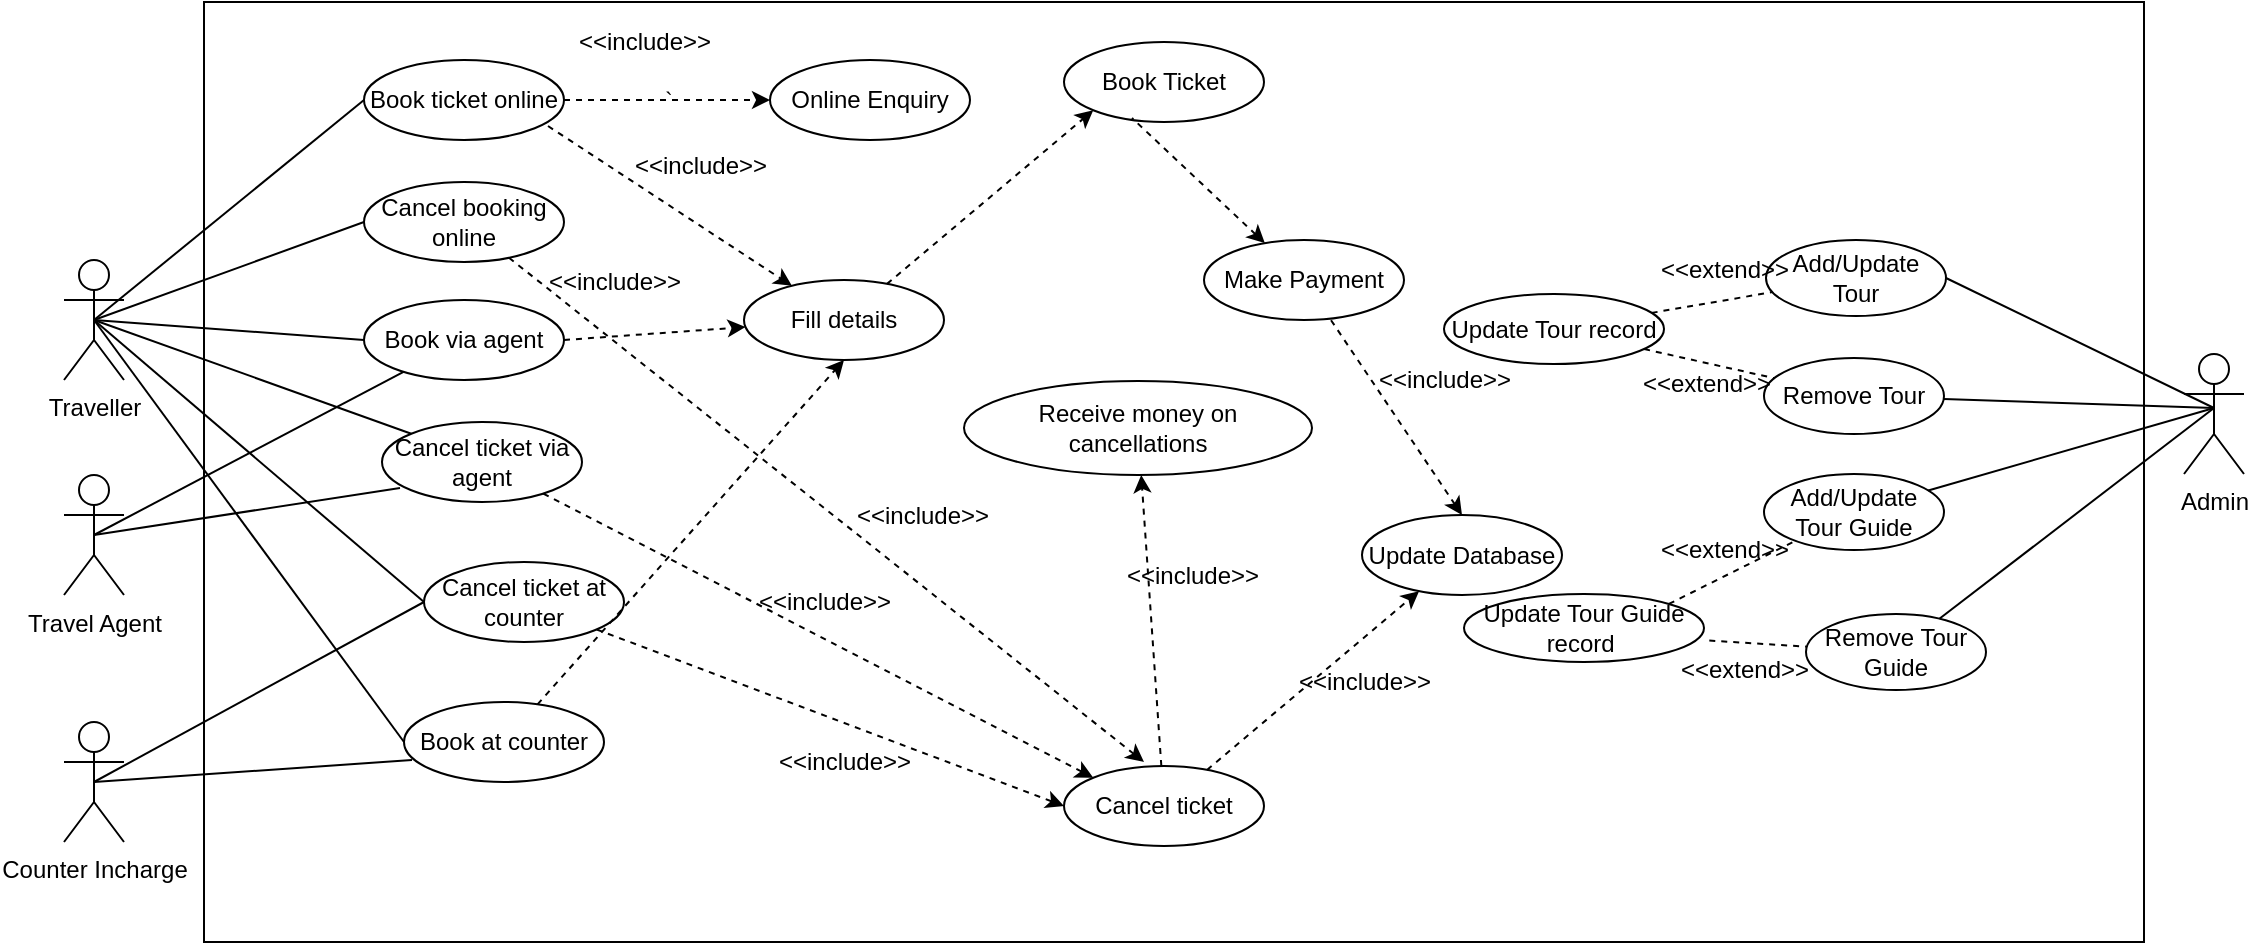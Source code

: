 <mxfile version="15.7.4" type="github">
  <diagram id="tS0CGx92xkzZ_2vOI0jc" name="Page-1">
    <mxGraphModel dx="1437" dy="825" grid="1" gridSize="10" guides="1" tooltips="1" connect="1" arrows="1" fold="1" page="1" pageScale="1" pageWidth="850" pageHeight="1100" math="0" shadow="0">
      <root>
        <mxCell id="0" />
        <mxCell id="1" parent="0" />
        <mxCell id="UIDWpFpECs-vzPdy6dzs-2" value="Cancel booking online" style="ellipse;whiteSpace=wrap;html=1;" vertex="1" parent="1">
          <mxGeometry x="220" y="260" width="100" height="40" as="geometry" />
        </mxCell>
        <mxCell id="UIDWpFpECs-vzPdy6dzs-3" value="Traveller" style="shape=umlActor;verticalLabelPosition=bottom;verticalAlign=top;html=1;outlineConnect=0;" vertex="1" parent="1">
          <mxGeometry x="70" y="299" width="30" height="60" as="geometry" />
        </mxCell>
        <mxCell id="UIDWpFpECs-vzPdy6dzs-4" value="Travel Agent" style="shape=umlActor;verticalLabelPosition=bottom;verticalAlign=top;html=1;outlineConnect=0;" vertex="1" parent="1">
          <mxGeometry x="70" y="406.5" width="30" height="60" as="geometry" />
        </mxCell>
        <mxCell id="UIDWpFpECs-vzPdy6dzs-5" value="Counter Incharge" style="shape=umlActor;verticalLabelPosition=bottom;verticalAlign=top;html=1;outlineConnect=0;" vertex="1" parent="1">
          <mxGeometry x="70" y="530" width="30" height="60" as="geometry" />
        </mxCell>
        <mxCell id="UIDWpFpECs-vzPdy6dzs-6" value="Admin" style="shape=umlActor;verticalLabelPosition=bottom;verticalAlign=top;html=1;outlineConnect=0;" vertex="1" parent="1">
          <mxGeometry x="1130" y="346" width="30" height="60" as="geometry" />
        </mxCell>
        <mxCell id="UIDWpFpECs-vzPdy6dzs-7" value="Book ticket online" style="ellipse;whiteSpace=wrap;html=1;" vertex="1" parent="1">
          <mxGeometry x="220" y="199" width="100" height="40" as="geometry" />
        </mxCell>
        <mxCell id="UIDWpFpECs-vzPdy6dzs-8" value="Book via agent" style="ellipse;whiteSpace=wrap;html=1;" vertex="1" parent="1">
          <mxGeometry x="220" y="319" width="100" height="40" as="geometry" />
        </mxCell>
        <mxCell id="UIDWpFpECs-vzPdy6dzs-9" value="Cancel ticket via agent" style="ellipse;whiteSpace=wrap;html=1;" vertex="1" parent="1">
          <mxGeometry x="229" y="380" width="100" height="40" as="geometry" />
        </mxCell>
        <mxCell id="UIDWpFpECs-vzPdy6dzs-10" value="Cancel ticket at counter" style="ellipse;whiteSpace=wrap;html=1;" vertex="1" parent="1">
          <mxGeometry x="250" y="450" width="100" height="40" as="geometry" />
        </mxCell>
        <mxCell id="UIDWpFpECs-vzPdy6dzs-11" value="Book at counter" style="ellipse;whiteSpace=wrap;html=1;" vertex="1" parent="1">
          <mxGeometry x="240" y="520" width="100" height="40" as="geometry" />
        </mxCell>
        <mxCell id="UIDWpFpECs-vzPdy6dzs-12" value="Online Enquiry" style="ellipse;whiteSpace=wrap;html=1;" vertex="1" parent="1">
          <mxGeometry x="423" y="199" width="100" height="40" as="geometry" />
        </mxCell>
        <mxCell id="UIDWpFpECs-vzPdy6dzs-13" value="Fill details" style="ellipse;whiteSpace=wrap;html=1;" vertex="1" parent="1">
          <mxGeometry x="410" y="309" width="100" height="40" as="geometry" />
        </mxCell>
        <mxCell id="UIDWpFpECs-vzPdy6dzs-14" value="Book Ticket" style="ellipse;whiteSpace=wrap;html=1;" vertex="1" parent="1">
          <mxGeometry x="570" y="190" width="100" height="40" as="geometry" />
        </mxCell>
        <mxCell id="UIDWpFpECs-vzPdy6dzs-15" value="Make Payment" style="ellipse;whiteSpace=wrap;html=1;" vertex="1" parent="1">
          <mxGeometry x="640" y="289" width="100" height="40" as="geometry" />
        </mxCell>
        <mxCell id="UIDWpFpECs-vzPdy6dzs-16" value="Cancel ticket" style="ellipse;whiteSpace=wrap;html=1;" vertex="1" parent="1">
          <mxGeometry x="570" y="552" width="100" height="40" as="geometry" />
        </mxCell>
        <mxCell id="UIDWpFpECs-vzPdy6dzs-17" value="Receive money on cancellations" style="ellipse;whiteSpace=wrap;html=1;" vertex="1" parent="1">
          <mxGeometry x="520" y="359.5" width="174" height="47" as="geometry" />
        </mxCell>
        <mxCell id="UIDWpFpECs-vzPdy6dzs-18" value="" style="endArrow=none;html=1;rounded=0;exitX=0.5;exitY=0.5;exitDx=0;exitDy=0;exitPerimeter=0;entryX=0;entryY=0.5;entryDx=0;entryDy=0;" edge="1" parent="1" source="UIDWpFpECs-vzPdy6dzs-3" target="UIDWpFpECs-vzPdy6dzs-7">
          <mxGeometry width="50" height="50" relative="1" as="geometry">
            <mxPoint x="420" y="410" as="sourcePoint" />
            <mxPoint x="470" y="360" as="targetPoint" />
          </mxGeometry>
        </mxCell>
        <mxCell id="UIDWpFpECs-vzPdy6dzs-19" value="" style="endArrow=none;html=1;rounded=0;entryX=0;entryY=0.5;entryDx=0;entryDy=0;exitX=0.5;exitY=0.5;exitDx=0;exitDy=0;exitPerimeter=0;" edge="1" parent="1" source="UIDWpFpECs-vzPdy6dzs-3" target="UIDWpFpECs-vzPdy6dzs-2">
          <mxGeometry width="50" height="50" relative="1" as="geometry">
            <mxPoint x="180" y="317" as="sourcePoint" />
            <mxPoint x="235" y="236" as="targetPoint" />
          </mxGeometry>
        </mxCell>
        <mxCell id="UIDWpFpECs-vzPdy6dzs-20" value="" style="endArrow=none;html=1;rounded=0;exitX=0.5;exitY=0.5;exitDx=0;exitDy=0;exitPerimeter=0;entryX=0;entryY=0.5;entryDx=0;entryDy=0;" edge="1" parent="1" source="UIDWpFpECs-vzPdy6dzs-3" target="UIDWpFpECs-vzPdy6dzs-8">
          <mxGeometry width="50" height="50" relative="1" as="geometry">
            <mxPoint x="196" y="349" as="sourcePoint" />
            <mxPoint x="251" y="268" as="targetPoint" />
          </mxGeometry>
        </mxCell>
        <mxCell id="UIDWpFpECs-vzPdy6dzs-21" value="" style="endArrow=none;html=1;rounded=0;entryX=0;entryY=0;entryDx=0;entryDy=0;exitX=0.5;exitY=0.5;exitDx=0;exitDy=0;exitPerimeter=0;" edge="1" parent="1" source="UIDWpFpECs-vzPdy6dzs-3" target="UIDWpFpECs-vzPdy6dzs-9">
          <mxGeometry width="50" height="50" relative="1" as="geometry">
            <mxPoint x="170" y="300" as="sourcePoint" />
            <mxPoint x="238" y="325" as="targetPoint" />
          </mxGeometry>
        </mxCell>
        <mxCell id="UIDWpFpECs-vzPdy6dzs-22" value="" style="endArrow=none;html=1;rounded=0;exitX=0.5;exitY=0.5;exitDx=0;exitDy=0;exitPerimeter=0;entryX=0;entryY=0.5;entryDx=0;entryDy=0;" edge="1" parent="1" source="UIDWpFpECs-vzPdy6dzs-3" target="UIDWpFpECs-vzPdy6dzs-10">
          <mxGeometry width="50" height="50" relative="1" as="geometry">
            <mxPoint x="175" y="315" as="sourcePoint" />
            <mxPoint x="230" y="234" as="targetPoint" />
          </mxGeometry>
        </mxCell>
        <mxCell id="UIDWpFpECs-vzPdy6dzs-24" value="" style="endArrow=none;html=1;rounded=0;exitX=0.5;exitY=0.5;exitDx=0;exitDy=0;exitPerimeter=0;entryX=0;entryY=0.5;entryDx=0;entryDy=0;" edge="1" parent="1" source="UIDWpFpECs-vzPdy6dzs-3" target="UIDWpFpECs-vzPdy6dzs-11">
          <mxGeometry width="50" height="50" relative="1" as="geometry">
            <mxPoint x="171" y="430" as="sourcePoint" />
            <mxPoint x="226" y="349" as="targetPoint" />
          </mxGeometry>
        </mxCell>
        <mxCell id="UIDWpFpECs-vzPdy6dzs-27" value="" style="endArrow=none;html=1;rounded=0;exitX=0.5;exitY=0.5;exitDx=0;exitDy=0;exitPerimeter=0;" edge="1" parent="1" source="UIDWpFpECs-vzPdy6dzs-4" target="UIDWpFpECs-vzPdy6dzs-8">
          <mxGeometry width="50" height="50" relative="1" as="geometry">
            <mxPoint x="420" y="410" as="sourcePoint" />
            <mxPoint x="470" y="360" as="targetPoint" />
          </mxGeometry>
        </mxCell>
        <mxCell id="UIDWpFpECs-vzPdy6dzs-28" value="" style="endArrow=none;html=1;rounded=0;entryX=0.09;entryY=0.825;entryDx=0;entryDy=0;entryPerimeter=0;exitX=0.5;exitY=0.5;exitDx=0;exitDy=0;exitPerimeter=0;" edge="1" parent="1" source="UIDWpFpECs-vzPdy6dzs-4" target="UIDWpFpECs-vzPdy6dzs-9">
          <mxGeometry width="50" height="50" relative="1" as="geometry">
            <mxPoint x="93" y="497.94" as="sourcePoint" />
            <mxPoint x="251.913" y="394.002" as="targetPoint" />
          </mxGeometry>
        </mxCell>
        <mxCell id="UIDWpFpECs-vzPdy6dzs-29" value="" style="endArrow=none;html=1;rounded=0;entryX=0;entryY=0.5;entryDx=0;entryDy=0;exitX=0.5;exitY=0.5;exitDx=0;exitDy=0;exitPerimeter=0;" edge="1" parent="1" source="UIDWpFpECs-vzPdy6dzs-5" target="UIDWpFpECs-vzPdy6dzs-10">
          <mxGeometry width="50" height="50" relative="1" as="geometry">
            <mxPoint x="420" y="470" as="sourcePoint" />
            <mxPoint x="470" y="420" as="targetPoint" />
          </mxGeometry>
        </mxCell>
        <mxCell id="UIDWpFpECs-vzPdy6dzs-30" value="" style="endArrow=none;html=1;rounded=0;entryX=0.04;entryY=0.725;entryDx=0;entryDy=0;entryPerimeter=0;exitX=0.5;exitY=0.5;exitDx=0;exitDy=0;exitPerimeter=0;" edge="1" parent="1" source="UIDWpFpECs-vzPdy6dzs-5" target="UIDWpFpECs-vzPdy6dzs-11">
          <mxGeometry width="50" height="50" relative="1" as="geometry">
            <mxPoint x="111" y="621" as="sourcePoint" />
            <mxPoint x="266" y="501" as="targetPoint" />
          </mxGeometry>
        </mxCell>
        <mxCell id="UIDWpFpECs-vzPdy6dzs-33" value="`" style="endArrow=classic;dashed=1;html=1;strokeWidth=1;rounded=0;endFill=1;" edge="1" parent="1" source="UIDWpFpECs-vzPdy6dzs-7" target="UIDWpFpECs-vzPdy6dzs-12">
          <mxGeometry width="50" height="50" relative="1" as="geometry">
            <mxPoint x="420" y="410" as="sourcePoint" />
            <mxPoint x="470" y="360" as="targetPoint" />
          </mxGeometry>
        </mxCell>
        <mxCell id="UIDWpFpECs-vzPdy6dzs-34" value="" style="endArrow=classic;dashed=1;html=1;strokeWidth=1;rounded=0;endFill=1;" edge="1" parent="1" source="UIDWpFpECs-vzPdy6dzs-2">
          <mxGeometry width="50" height="50" relative="1" as="geometry">
            <mxPoint x="320" y="255" as="sourcePoint" />
            <mxPoint x="610" y="550" as="targetPoint" />
          </mxGeometry>
        </mxCell>
        <mxCell id="UIDWpFpECs-vzPdy6dzs-35" value="" style="endArrow=classic;dashed=1;html=1;strokeWidth=1;rounded=0;exitX=0.92;exitY=0.825;exitDx=0;exitDy=0;exitPerimeter=0;endFill=1;" edge="1" parent="1" source="UIDWpFpECs-vzPdy6dzs-7" target="UIDWpFpECs-vzPdy6dzs-13">
          <mxGeometry width="50" height="50" relative="1" as="geometry">
            <mxPoint x="317" y="288" as="sourcePoint" />
            <mxPoint x="420" y="288" as="targetPoint" />
          </mxGeometry>
        </mxCell>
        <mxCell id="UIDWpFpECs-vzPdy6dzs-36" value="" style="endArrow=classic;dashed=1;html=1;strokeWidth=1;rounded=0;exitX=1;exitY=0.5;exitDx=0;exitDy=0;endFill=1;" edge="1" parent="1" source="UIDWpFpECs-vzPdy6dzs-8" target="UIDWpFpECs-vzPdy6dzs-13">
          <mxGeometry width="50" height="50" relative="1" as="geometry">
            <mxPoint x="360" y="340" as="sourcePoint" />
            <mxPoint x="463" y="340" as="targetPoint" />
          </mxGeometry>
        </mxCell>
        <mxCell id="UIDWpFpECs-vzPdy6dzs-37" value="" style="endArrow=classic;dashed=1;html=1;strokeWidth=1;rounded=0;entryX=0;entryY=0;entryDx=0;entryDy=0;endFill=1;" edge="1" parent="1" source="UIDWpFpECs-vzPdy6dzs-9" target="UIDWpFpECs-vzPdy6dzs-16">
          <mxGeometry width="50" height="50" relative="1" as="geometry">
            <mxPoint x="354" y="382" as="sourcePoint" />
            <mxPoint x="457" y="382" as="targetPoint" />
          </mxGeometry>
        </mxCell>
        <mxCell id="UIDWpFpECs-vzPdy6dzs-39" value="" style="endArrow=classic;dashed=1;html=1;strokeWidth=1;rounded=0;entryX=0;entryY=0.5;entryDx=0;entryDy=0;endFill=1;" edge="1" parent="1" source="UIDWpFpECs-vzPdy6dzs-10" target="UIDWpFpECs-vzPdy6dzs-16">
          <mxGeometry width="50" height="50" relative="1" as="geometry">
            <mxPoint x="292.0" y="441.002" as="sourcePoint" />
            <mxPoint x="566.965" y="583.068" as="targetPoint" />
          </mxGeometry>
        </mxCell>
        <mxCell id="UIDWpFpECs-vzPdy6dzs-40" value="" style="endArrow=classic;dashed=1;html=1;strokeWidth=1;rounded=0;entryX=0.5;entryY=1;entryDx=0;entryDy=0;endFill=1;" edge="1" parent="1" source="UIDWpFpECs-vzPdy6dzs-11" target="UIDWpFpECs-vzPdy6dzs-13">
          <mxGeometry width="50" height="50" relative="1" as="geometry">
            <mxPoint x="258.003" y="365.002" as="sourcePoint" />
            <mxPoint x="575.51" y="617.14" as="targetPoint" />
          </mxGeometry>
        </mxCell>
        <mxCell id="UIDWpFpECs-vzPdy6dzs-41" value="" style="endArrow=classic;dashed=1;html=1;strokeWidth=1;rounded=0;entryX=0;entryY=1;entryDx=0;entryDy=0;endFill=1;" edge="1" parent="1" source="UIDWpFpECs-vzPdy6dzs-13" target="UIDWpFpECs-vzPdy6dzs-14">
          <mxGeometry width="50" height="50" relative="1" as="geometry">
            <mxPoint x="546" y="325" as="sourcePoint" />
            <mxPoint x="652.207" y="376.564" as="targetPoint" />
          </mxGeometry>
        </mxCell>
        <mxCell id="UIDWpFpECs-vzPdy6dzs-42" value="" style="endArrow=none;dashed=1;html=1;strokeWidth=1;rounded=0;entryX=0.34;entryY=0.95;entryDx=0;entryDy=0;entryPerimeter=0;startArrow=classic;startFill=1;" edge="1" parent="1" source="UIDWpFpECs-vzPdy6dzs-15" target="UIDWpFpECs-vzPdy6dzs-14">
          <mxGeometry width="50" height="50" relative="1" as="geometry">
            <mxPoint x="658" y="300" as="sourcePoint" />
            <mxPoint x="648.385" y="286.002" as="targetPoint" />
          </mxGeometry>
        </mxCell>
        <mxCell id="UIDWpFpECs-vzPdy6dzs-45" value="Update Database" style="ellipse;whiteSpace=wrap;html=1;" vertex="1" parent="1">
          <mxGeometry x="719" y="426.5" width="100" height="40" as="geometry" />
        </mxCell>
        <mxCell id="UIDWpFpECs-vzPdy6dzs-46" value="" style="endArrow=none;dashed=1;html=1;strokeWidth=1;rounded=0;exitX=0.5;exitY=0;exitDx=0;exitDy=0;startArrow=classic;startFill=1;" edge="1" parent="1" source="UIDWpFpECs-vzPdy6dzs-45" target="UIDWpFpECs-vzPdy6dzs-15">
          <mxGeometry width="50" height="50" relative="1" as="geometry">
            <mxPoint x="657.581" y="366.928" as="sourcePoint" />
            <mxPoint x="583" y="304" as="targetPoint" />
          </mxGeometry>
        </mxCell>
        <mxCell id="UIDWpFpECs-vzPdy6dzs-48" value="" style="endArrow=classic;dashed=1;html=1;strokeWidth=1;rounded=0;endFill=1;" edge="1" parent="1" source="UIDWpFpECs-vzPdy6dzs-16" target="UIDWpFpECs-vzPdy6dzs-45">
          <mxGeometry width="50" height="50" relative="1" as="geometry">
            <mxPoint x="700" y="540" as="sourcePoint" />
            <mxPoint x="750" y="490" as="targetPoint" />
          </mxGeometry>
        </mxCell>
        <mxCell id="UIDWpFpECs-vzPdy6dzs-49" value="" style="endArrow=classic;dashed=1;html=1;strokeWidth=1;rounded=0;endFill=1;" edge="1" parent="1" source="UIDWpFpECs-vzPdy6dzs-16" target="UIDWpFpECs-vzPdy6dzs-17">
          <mxGeometry width="50" height="50" relative="1" as="geometry">
            <mxPoint x="582.999" y="522.36" as="sourcePoint" />
            <mxPoint x="667.591" y="455.998" as="targetPoint" />
          </mxGeometry>
        </mxCell>
        <mxCell id="UIDWpFpECs-vzPdy6dzs-50" value="&amp;lt;&amp;lt;include&amp;gt;&amp;gt;" style="text;html=1;align=center;verticalAlign=middle;resizable=0;points=[];autosize=1;strokeColor=none;fillColor=none;" vertex="1" parent="1">
          <mxGeometry x="320" y="180" width="80" height="20" as="geometry" />
        </mxCell>
        <mxCell id="UIDWpFpECs-vzPdy6dzs-51" value="&amp;lt;&amp;lt;include&amp;gt;&amp;gt;" style="text;html=1;align=center;verticalAlign=middle;resizable=0;points=[];autosize=1;strokeColor=none;fillColor=none;" vertex="1" parent="1">
          <mxGeometry x="348" y="242" width="80" height="20" as="geometry" />
        </mxCell>
        <mxCell id="UIDWpFpECs-vzPdy6dzs-52" value="&amp;lt;&amp;lt;include&amp;gt;&amp;gt;" style="text;html=1;align=center;verticalAlign=middle;resizable=0;points=[];autosize=1;strokeColor=none;fillColor=none;" vertex="1" parent="1">
          <mxGeometry x="305" y="300" width="80" height="20" as="geometry" />
        </mxCell>
        <mxCell id="UIDWpFpECs-vzPdy6dzs-53" value="&amp;lt;&amp;lt;include&amp;gt;&amp;gt;" style="text;html=1;align=center;verticalAlign=middle;resizable=0;points=[];autosize=1;strokeColor=none;fillColor=none;" vertex="1" parent="1">
          <mxGeometry x="410" y="460" width="80" height="20" as="geometry" />
        </mxCell>
        <mxCell id="UIDWpFpECs-vzPdy6dzs-54" value="&amp;lt;&amp;lt;include&amp;gt;&amp;gt;" style="text;html=1;align=center;verticalAlign=middle;resizable=0;points=[];autosize=1;strokeColor=none;fillColor=none;" vertex="1" parent="1">
          <mxGeometry x="420" y="540" width="80" height="20" as="geometry" />
        </mxCell>
        <mxCell id="UIDWpFpECs-vzPdy6dzs-55" value="&amp;lt;&amp;lt;include&amp;gt;&amp;gt;" style="text;html=1;align=center;verticalAlign=middle;resizable=0;points=[];autosize=1;strokeColor=none;fillColor=none;" vertex="1" parent="1">
          <mxGeometry x="459" y="417" width="80" height="20" as="geometry" />
        </mxCell>
        <mxCell id="UIDWpFpECs-vzPdy6dzs-56" value="&amp;lt;&amp;lt;include&amp;gt;&amp;gt;" style="text;html=1;align=center;verticalAlign=middle;resizable=0;points=[];autosize=1;strokeColor=none;fillColor=none;" vertex="1" parent="1">
          <mxGeometry x="594" y="446.5" width="80" height="20" as="geometry" />
        </mxCell>
        <mxCell id="UIDWpFpECs-vzPdy6dzs-57" value="&amp;lt;&amp;lt;include&amp;gt;&amp;gt;" style="text;html=1;align=center;verticalAlign=middle;resizable=0;points=[];autosize=1;strokeColor=none;fillColor=none;" vertex="1" parent="1">
          <mxGeometry x="720" y="349" width="80" height="20" as="geometry" />
        </mxCell>
        <mxCell id="UIDWpFpECs-vzPdy6dzs-58" value="&amp;lt;&amp;lt;include&amp;gt;&amp;gt;" style="text;html=1;align=center;verticalAlign=middle;resizable=0;points=[];autosize=1;strokeColor=none;fillColor=none;" vertex="1" parent="1">
          <mxGeometry x="680" y="500" width="80" height="20" as="geometry" />
        </mxCell>
        <mxCell id="UIDWpFpECs-vzPdy6dzs-61" value="Add/Update Tour" style="ellipse;whiteSpace=wrap;html=1;" vertex="1" parent="1">
          <mxGeometry x="921" y="289" width="90" height="38" as="geometry" />
        </mxCell>
        <mxCell id="UIDWpFpECs-vzPdy6dzs-62" value="Remove Tour" style="ellipse;whiteSpace=wrap;html=1;" vertex="1" parent="1">
          <mxGeometry x="920" y="348" width="90" height="38" as="geometry" />
        </mxCell>
        <mxCell id="UIDWpFpECs-vzPdy6dzs-63" value="Add/Update Tour Guide" style="ellipse;whiteSpace=wrap;html=1;" vertex="1" parent="1">
          <mxGeometry x="920" y="406" width="90" height="38" as="geometry" />
        </mxCell>
        <mxCell id="UIDWpFpECs-vzPdy6dzs-65" value="Remove Tour Guide" style="ellipse;whiteSpace=wrap;html=1;" vertex="1" parent="1">
          <mxGeometry x="941" y="476" width="90" height="38" as="geometry" />
        </mxCell>
        <mxCell id="UIDWpFpECs-vzPdy6dzs-66" value="Update Tour record" style="ellipse;whiteSpace=wrap;html=1;" vertex="1" parent="1">
          <mxGeometry x="760" y="316" width="110" height="35" as="geometry" />
        </mxCell>
        <mxCell id="UIDWpFpECs-vzPdy6dzs-67" value="Update Tour Guide record&amp;nbsp;" style="ellipse;whiteSpace=wrap;html=1;" vertex="1" parent="1">
          <mxGeometry x="770" y="466" width="120" height="34" as="geometry" />
        </mxCell>
        <mxCell id="UIDWpFpECs-vzPdy6dzs-68" value="" style="endArrow=none;html=1;strokeWidth=1;rounded=0;exitX=1;exitY=0.5;exitDx=0;exitDy=0;entryX=0.5;entryY=0.5;entryDx=0;entryDy=0;entryPerimeter=0;" edge="1" parent="1" source="UIDWpFpECs-vzPdy6dzs-61">
          <mxGeometry width="50" height="50" relative="1" as="geometry">
            <mxPoint x="1071" y="504" as="sourcePoint" />
            <mxPoint x="1145" y="373" as="targetPoint" />
          </mxGeometry>
        </mxCell>
        <mxCell id="UIDWpFpECs-vzPdy6dzs-71" value="" style="endArrow=none;html=1;strokeWidth=1;rounded=0;entryX=0.5;entryY=0.5;entryDx=0;entryDy=0;entryPerimeter=0;" edge="1" parent="1" source="UIDWpFpECs-vzPdy6dzs-62">
          <mxGeometry width="50" height="50" relative="1" as="geometry">
            <mxPoint x="1019" y="353" as="sourcePoint" />
            <mxPoint x="1145" y="373" as="targetPoint" />
          </mxGeometry>
        </mxCell>
        <mxCell id="UIDWpFpECs-vzPdy6dzs-72" value="" style="endArrow=none;html=1;strokeWidth=1;rounded=0;entryX=0.5;entryY=0.5;entryDx=0;entryDy=0;entryPerimeter=0;" edge="1" parent="1" source="UIDWpFpECs-vzPdy6dzs-63">
          <mxGeometry width="50" height="50" relative="1" as="geometry">
            <mxPoint x="1043" y="394" as="sourcePoint" />
            <mxPoint x="1145" y="373" as="targetPoint" />
          </mxGeometry>
        </mxCell>
        <mxCell id="UIDWpFpECs-vzPdy6dzs-73" value="" style="endArrow=none;html=1;strokeWidth=1;rounded=0;entryX=0.5;entryY=0.5;entryDx=0;entryDy=0;entryPerimeter=0;" edge="1" parent="1" source="UIDWpFpECs-vzPdy6dzs-65">
          <mxGeometry width="50" height="50" relative="1" as="geometry">
            <mxPoint x="1041" y="442" as="sourcePoint" />
            <mxPoint x="1145" y="373" as="targetPoint" />
          </mxGeometry>
        </mxCell>
        <mxCell id="UIDWpFpECs-vzPdy6dzs-74" value="" style="endArrow=none;dashed=1;html=1;strokeWidth=1;rounded=0;" edge="1" parent="1" source="UIDWpFpECs-vzPdy6dzs-66" target="UIDWpFpECs-vzPdy6dzs-61">
          <mxGeometry width="50" height="50" relative="1" as="geometry">
            <mxPoint x="837.004" y="383.852" as="sourcePoint" />
            <mxPoint x="935.31" y="367" as="targetPoint" />
          </mxGeometry>
        </mxCell>
        <mxCell id="UIDWpFpECs-vzPdy6dzs-75" value="" style="endArrow=none;dashed=1;html=1;strokeWidth=1;rounded=0;exitX=1;exitY=0;exitDx=0;exitDy=0;" edge="1" parent="1" source="UIDWpFpECs-vzPdy6dzs-67" target="UIDWpFpECs-vzPdy6dzs-63">
          <mxGeometry width="50" height="50" relative="1" as="geometry">
            <mxPoint x="892.996" y="450.838" as="sourcePoint" />
            <mxPoint x="933.695" y="441.998" as="targetPoint" />
          </mxGeometry>
        </mxCell>
        <mxCell id="UIDWpFpECs-vzPdy6dzs-76" value="" style="endArrow=none;dashed=1;html=1;strokeWidth=1;rounded=0;exitX=1.022;exitY=0.684;exitDx=0;exitDy=0;exitPerimeter=0;" edge="1" parent="1" source="UIDWpFpECs-vzPdy6dzs-67" target="UIDWpFpECs-vzPdy6dzs-65">
          <mxGeometry width="50" height="50" relative="1" as="geometry">
            <mxPoint x="907.996" y="545.838" as="sourcePoint" />
            <mxPoint x="948.695" y="536.998" as="targetPoint" />
          </mxGeometry>
        </mxCell>
        <mxCell id="UIDWpFpECs-vzPdy6dzs-78" value="" style="endArrow=none;dashed=1;html=1;strokeWidth=1;rounded=0;" edge="1" parent="1" source="UIDWpFpECs-vzPdy6dzs-66" target="UIDWpFpECs-vzPdy6dzs-62">
          <mxGeometry width="50" height="50" relative="1" as="geometry">
            <mxPoint x="886.996" y="391.838" as="sourcePoint" />
            <mxPoint x="927.695" y="382.998" as="targetPoint" />
          </mxGeometry>
        </mxCell>
        <mxCell id="UIDWpFpECs-vzPdy6dzs-79" value="&amp;lt;&amp;lt;extend&amp;gt;&amp;gt;" style="text;html=1;align=center;verticalAlign=middle;resizable=0;points=[];autosize=1;strokeColor=none;fillColor=none;" vertex="1" parent="1">
          <mxGeometry x="860" y="294" width="80" height="20" as="geometry" />
        </mxCell>
        <mxCell id="UIDWpFpECs-vzPdy6dzs-80" value="&amp;lt;&amp;lt;extend&amp;gt;&amp;gt;" style="text;html=1;align=center;verticalAlign=middle;resizable=0;points=[];autosize=1;strokeColor=none;fillColor=none;" vertex="1" parent="1">
          <mxGeometry x="851" y="351" width="80" height="20" as="geometry" />
        </mxCell>
        <mxCell id="UIDWpFpECs-vzPdy6dzs-81" value="&amp;lt;&amp;lt;extend&amp;gt;&amp;gt;" style="text;html=1;align=center;verticalAlign=middle;resizable=0;points=[];autosize=1;strokeColor=none;fillColor=none;" vertex="1" parent="1">
          <mxGeometry x="860" y="434" width="80" height="20" as="geometry" />
        </mxCell>
        <mxCell id="UIDWpFpECs-vzPdy6dzs-82" value="&amp;lt;&amp;lt;extend&amp;gt;&amp;gt;" style="text;html=1;align=center;verticalAlign=middle;resizable=0;points=[];autosize=1;strokeColor=none;fillColor=none;" vertex="1" parent="1">
          <mxGeometry x="870" y="494" width="80" height="20" as="geometry" />
        </mxCell>
        <mxCell id="UIDWpFpECs-vzPdy6dzs-86" value="" style="rounded=0;whiteSpace=wrap;html=1;strokeWidth=1;fillColor=none;" vertex="1" parent="1">
          <mxGeometry x="140" y="170" width="970" height="470" as="geometry" />
        </mxCell>
      </root>
    </mxGraphModel>
  </diagram>
</mxfile>
